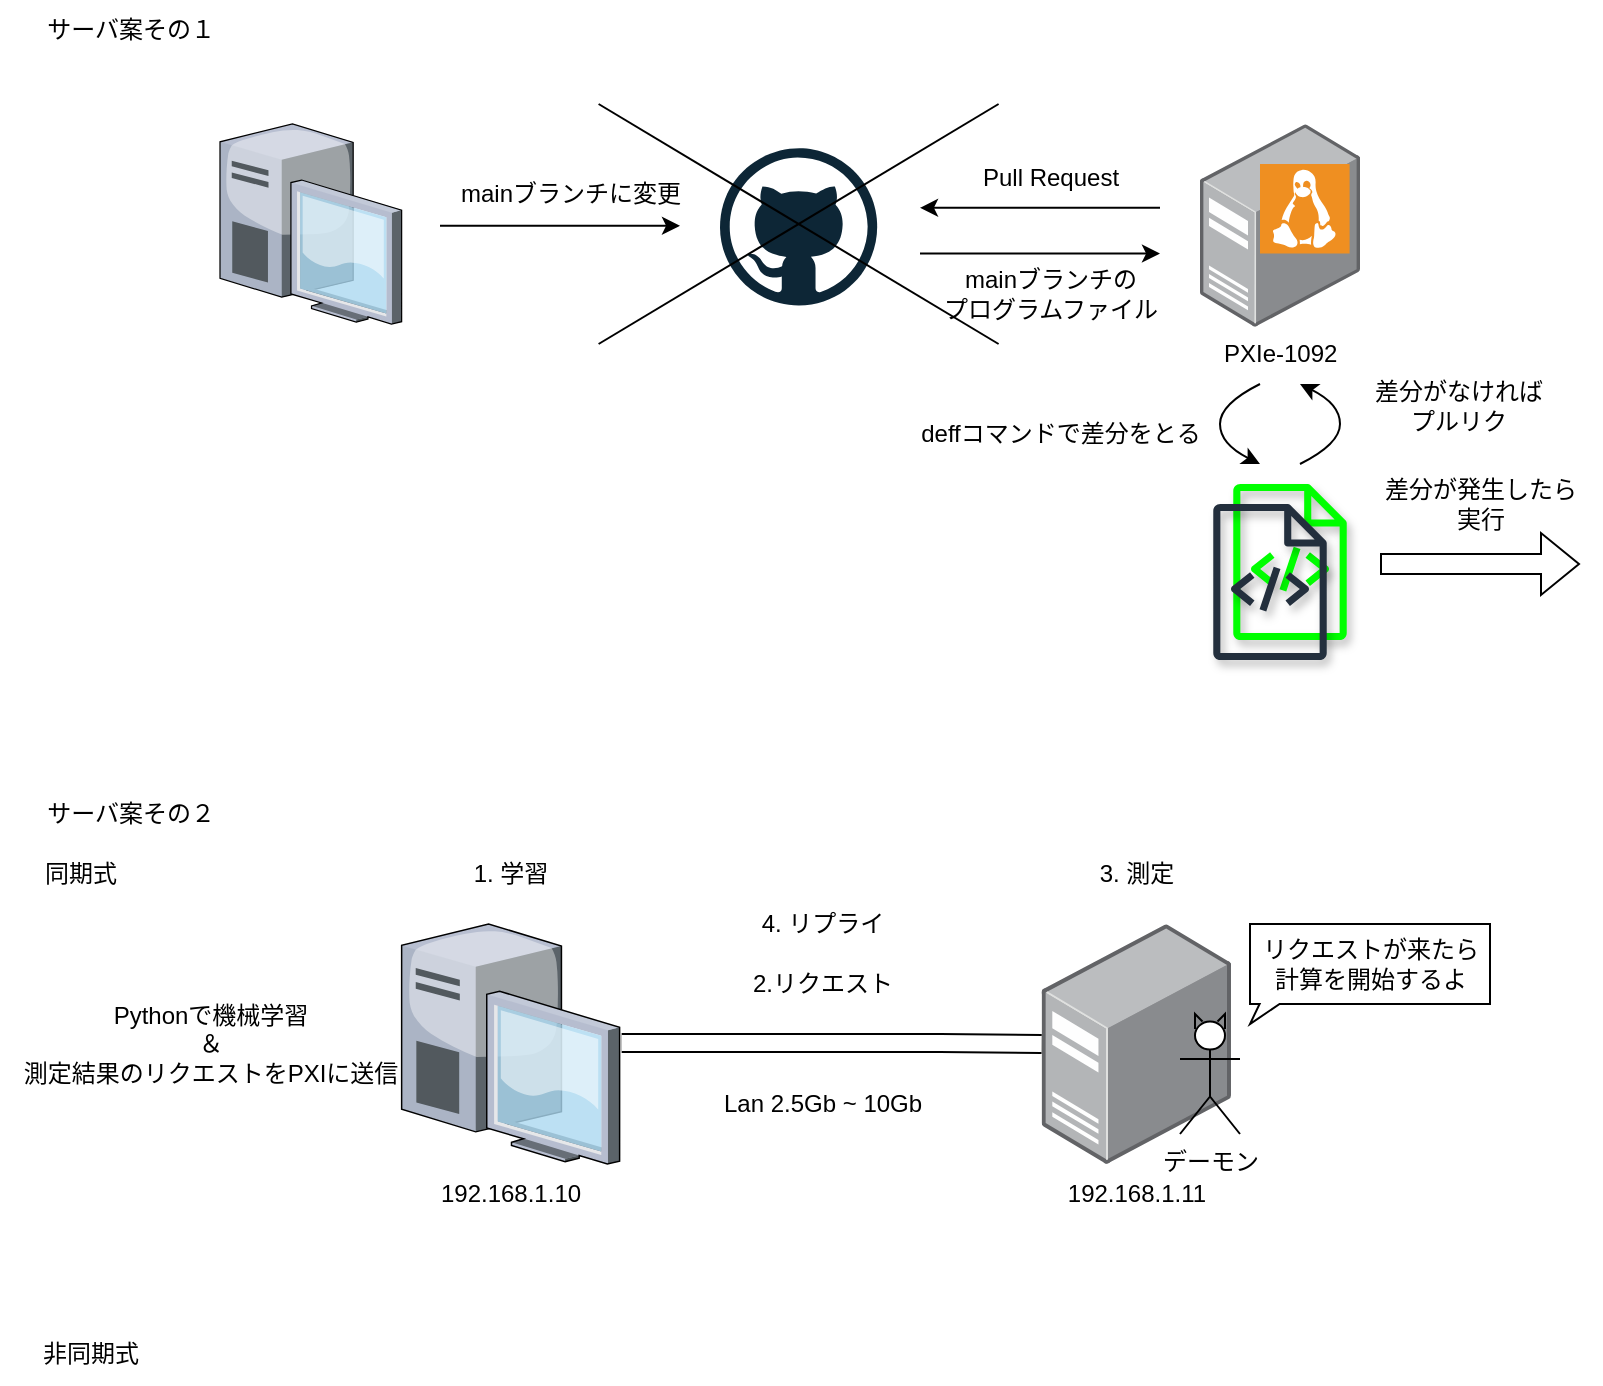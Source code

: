 <mxfile>
    <diagram name="ページ1" id="1OgIjAROzcmodnMJkckw">
        <mxGraphModel dx="920" dy="488" grid="1" gridSize="10" guides="1" tooltips="1" connect="1" arrows="1" fold="1" page="1" pageScale="1" pageWidth="827" pageHeight="1169" math="0" shadow="0">
            <root>
                <mxCell id="0"/>
                <mxCell id="1" parent="0"/>
                <mxCell id="JK-tl8sgJIDFh8ktRvZd-18" value="" style="shape=callout;whiteSpace=wrap;html=1;perimeter=calloutPerimeter;position2=0;size=10;position=0.04;base=10;" parent="1" vertex="1">
                    <mxGeometry x="625" y="480" width="120" height="50" as="geometry"/>
                </mxCell>
                <mxCell id="BhGo7pkNy7JxeLK_tNRa-1" value="" style="verticalLabelPosition=bottom;sketch=0;aspect=fixed;html=1;verticalAlign=top;strokeColor=none;align=center;outlineConnect=0;shape=mxgraph.citrix.desktop;" parent="1" vertex="1">
                    <mxGeometry x="110" y="80" width="90.82" height="100" as="geometry"/>
                </mxCell>
                <mxCell id="BhGo7pkNy7JxeLK_tNRa-2" value="" style="image;points=[];aspect=fixed;html=1;align=center;shadow=0;dashed=0;image=img/lib/allied_telesis/computer_and_terminals/Server_Desktop.svg;" parent="1" vertex="1">
                    <mxGeometry x="600" y="80" width="80" height="101.41" as="geometry"/>
                </mxCell>
                <mxCell id="BhGo7pkNy7JxeLK_tNRa-3" value="" style="shadow=0;dashed=0;html=1;strokeColor=none;fillColor=#EF8F21;labelPosition=center;verticalLabelPosition=bottom;verticalAlign=top;align=center;outlineConnect=0;shape=mxgraph.veeam.linux;" parent="1" vertex="1">
                    <mxGeometry x="630" y="100" width="44.8" height="44.8" as="geometry"/>
                </mxCell>
                <mxCell id="BhGo7pkNy7JxeLK_tNRa-5" value="PXIe-1092" style="text;whiteSpace=wrap;html=1;" parent="1" vertex="1">
                    <mxGeometry x="610" y="181.41" width="60" height="20" as="geometry"/>
                </mxCell>
                <mxCell id="BhGo7pkNy7JxeLK_tNRa-6" value="" style="dashed=0;outlineConnect=0;html=1;align=center;labelPosition=center;verticalLabelPosition=bottom;verticalAlign=top;shape=mxgraph.weblogos.github;aspect=fixed;" parent="1" vertex="1">
                    <mxGeometry x="360" y="92.11" width="78.59" height="78.59" as="geometry"/>
                </mxCell>
                <mxCell id="BhGo7pkNy7JxeLK_tNRa-7" value="" style="endArrow=classic;html=1;rounded=0;" parent="1" edge="1">
                    <mxGeometry width="50" height="50" relative="1" as="geometry">
                        <mxPoint x="220" y="130.9" as="sourcePoint"/>
                        <mxPoint x="340" y="130.9" as="targetPoint"/>
                    </mxGeometry>
                </mxCell>
                <mxCell id="BhGo7pkNy7JxeLK_tNRa-8" value="mainブランチに変更" style="text;html=1;align=center;verticalAlign=middle;resizable=0;points=[];autosize=1;strokeColor=none;fillColor=none;" parent="1" vertex="1">
                    <mxGeometry x="220" y="100" width="130" height="30" as="geometry"/>
                </mxCell>
                <mxCell id="BhGo7pkNy7JxeLK_tNRa-9" value="" style="endArrow=classic;html=1;rounded=0;" parent="1" edge="1">
                    <mxGeometry width="50" height="50" relative="1" as="geometry">
                        <mxPoint x="460" y="144.8" as="sourcePoint"/>
                        <mxPoint x="580" y="144.8" as="targetPoint"/>
                    </mxGeometry>
                </mxCell>
                <mxCell id="BhGo7pkNy7JxeLK_tNRa-10" value="" style="endArrow=classic;html=1;rounded=0;" parent="1" edge="1">
                    <mxGeometry width="50" height="50" relative="1" as="geometry">
                        <mxPoint x="580" y="121.9" as="sourcePoint"/>
                        <mxPoint x="460" y="121.9" as="targetPoint"/>
                    </mxGeometry>
                </mxCell>
                <mxCell id="BhGo7pkNy7JxeLK_tNRa-11" value="Pull Request" style="text;html=1;align=center;verticalAlign=middle;resizable=0;points=[];autosize=1;strokeColor=none;fillColor=none;" parent="1" vertex="1">
                    <mxGeometry x="480" y="92.11" width="90" height="30" as="geometry"/>
                </mxCell>
                <mxCell id="BhGo7pkNy7JxeLK_tNRa-12" value="mainブランチの&lt;br&gt;プログラムファイル" style="text;html=1;align=center;verticalAlign=middle;resizable=0;points=[];autosize=1;strokeColor=none;fillColor=none;" parent="1" vertex="1">
                    <mxGeometry x="460" y="144.8" width="130" height="40" as="geometry"/>
                </mxCell>
                <mxCell id="BhGo7pkNy7JxeLK_tNRa-13" value="deffコマンドで差分をとる" style="text;html=1;align=center;verticalAlign=middle;resizable=0;points=[];autosize=1;strokeColor=none;fillColor=none;" parent="1" vertex="1">
                    <mxGeometry x="450" y="220" width="160" height="30" as="geometry"/>
                </mxCell>
                <mxCell id="BhGo7pkNy7JxeLK_tNRa-15" value="" style="sketch=0;outlineConnect=0;dashed=0;verticalLabelPosition=bottom;verticalAlign=top;align=center;html=1;fontSize=12;fontStyle=0;aspect=fixed;pointerEvents=1;shape=mxgraph.aws4.source_code;fillColor=#00FF00;strokeColor=#B20000;fontColor=#ffffff;gradientColor=none;shadow=1;textShadow=1;" parent="1" vertex="1">
                    <mxGeometry x="616.5" y="260" width="57" height="78" as="geometry"/>
                </mxCell>
                <mxCell id="BhGo7pkNy7JxeLK_tNRa-14" value="" style="sketch=0;outlineConnect=0;fontColor=#232F3E;gradientColor=none;fillColor=#232F3D;strokeColor=none;dashed=0;verticalLabelPosition=bottom;verticalAlign=top;align=center;html=1;fontSize=12;fontStyle=0;aspect=fixed;pointerEvents=1;shape=mxgraph.aws4.source_code;shadow=1;textShadow=1;" parent="1" vertex="1">
                    <mxGeometry x="606.5" y="270" width="57" height="78" as="geometry"/>
                </mxCell>
                <mxCell id="BhGo7pkNy7JxeLK_tNRa-17" value="" style="shape=flexArrow;endArrow=classic;html=1;rounded=0;" parent="1" edge="1">
                    <mxGeometry width="50" height="50" relative="1" as="geometry">
                        <mxPoint x="690" y="300" as="sourcePoint"/>
                        <mxPoint x="790" y="300" as="targetPoint"/>
                    </mxGeometry>
                </mxCell>
                <mxCell id="BhGo7pkNy7JxeLK_tNRa-18" value="差分が発生したら&lt;br&gt;実行" style="text;html=1;align=center;verticalAlign=middle;resizable=0;points=[];autosize=1;strokeColor=none;fillColor=none;" parent="1" vertex="1">
                    <mxGeometry x="680" y="250" width="120" height="40" as="geometry"/>
                </mxCell>
                <mxCell id="BhGo7pkNy7JxeLK_tNRa-19" value="" style="curved=1;endArrow=classic;html=1;rounded=0;" parent="1" edge="1">
                    <mxGeometry width="50" height="50" relative="1" as="geometry">
                        <mxPoint x="630" y="210" as="sourcePoint"/>
                        <mxPoint x="630" y="250" as="targetPoint"/>
                        <Array as="points">
                            <mxPoint x="610" y="220"/>
                            <mxPoint x="610" y="240"/>
                        </Array>
                    </mxGeometry>
                </mxCell>
                <mxCell id="BhGo7pkNy7JxeLK_tNRa-20" value="" style="curved=1;endArrow=classic;html=1;rounded=0;" parent="1" edge="1">
                    <mxGeometry width="50" height="50" relative="1" as="geometry">
                        <mxPoint x="650" y="250" as="sourcePoint"/>
                        <mxPoint x="650" y="210" as="targetPoint"/>
                        <Array as="points">
                            <mxPoint x="670" y="240"/>
                            <mxPoint x="670" y="220"/>
                        </Array>
                    </mxGeometry>
                </mxCell>
                <mxCell id="BhGo7pkNy7JxeLK_tNRa-21" value="差分がなければ&lt;br&gt;プルリク" style="text;html=1;align=center;verticalAlign=middle;resizable=0;points=[];autosize=1;strokeColor=none;fillColor=none;" parent="1" vertex="1">
                    <mxGeometry x="673.5" y="201.41" width="110" height="40" as="geometry"/>
                </mxCell>
                <mxCell id="BhGo7pkNy7JxeLK_tNRa-22" value="サーバ案その１" style="text;html=1;align=center;verticalAlign=middle;resizable=0;points=[];autosize=1;strokeColor=none;fillColor=none;" parent="1" vertex="1">
                    <mxGeometry x="10" y="18" width="110" height="30" as="geometry"/>
                </mxCell>
                <mxCell id="BhGo7pkNy7JxeLK_tNRa-24" value="" style="endArrow=none;html=1;rounded=0;" parent="1" edge="1">
                    <mxGeometry width="50" height="50" relative="1" as="geometry">
                        <mxPoint x="299.3" y="190" as="sourcePoint"/>
                        <mxPoint x="499.3" y="70" as="targetPoint"/>
                    </mxGeometry>
                </mxCell>
                <mxCell id="BhGo7pkNy7JxeLK_tNRa-25" value="" style="endArrow=none;html=1;rounded=0;" parent="1" edge="1">
                    <mxGeometry width="50" height="50" relative="1" as="geometry">
                        <mxPoint x="499.3" y="190" as="sourcePoint"/>
                        <mxPoint x="299.3" y="70" as="targetPoint"/>
                    </mxGeometry>
                </mxCell>
                <mxCell id="JK-tl8sgJIDFh8ktRvZd-1" value="サーバ案その２" style="text;html=1;align=center;verticalAlign=middle;resizable=0;points=[];autosize=1;strokeColor=none;fillColor=none;" parent="1" vertex="1">
                    <mxGeometry x="10" y="410" width="110" height="30" as="geometry"/>
                </mxCell>
                <mxCell id="JK-tl8sgJIDFh8ktRvZd-2" value="" style="verticalLabelPosition=bottom;sketch=0;aspect=fixed;html=1;verticalAlign=top;strokeColor=none;align=center;outlineConnect=0;shape=mxgraph.citrix.desktop;" parent="1" vertex="1">
                    <mxGeometry x="200.82" y="480" width="108.99" height="120" as="geometry"/>
                </mxCell>
                <mxCell id="JK-tl8sgJIDFh8ktRvZd-3" value="" style="image;points=[];aspect=fixed;html=1;align=center;shadow=0;dashed=0;image=img/lib/allied_telesis/computer_and_terminals/Server_Desktop.svg;" parent="1" vertex="1">
                    <mxGeometry x="520.82" y="480" width="94.67" height="120" as="geometry"/>
                </mxCell>
                <mxCell id="JK-tl8sgJIDFh8ktRvZd-5" value="" style="shape=filledEdge;curved=0;rounded=0;fixDash=1;endArrow=none;strokeWidth=10;fillColor=#ffffff;edgeStyle=orthogonalEdgeStyle;html=1;" parent="1" edge="1">
                    <mxGeometry width="60" height="40" relative="1" as="geometry">
                        <mxPoint x="310.82" y="539.5" as="sourcePoint"/>
                        <mxPoint x="520.82" y="540" as="targetPoint"/>
                        <Array as="points">
                            <mxPoint x="470" y="540"/>
                            <mxPoint x="470" y="540"/>
                        </Array>
                    </mxGeometry>
                </mxCell>
                <mxCell id="JK-tl8sgJIDFh8ktRvZd-6" value="192.168.1.10" style="text;html=1;align=center;verticalAlign=middle;resizable=0;points=[];autosize=1;strokeColor=none;fillColor=none;" parent="1" vertex="1">
                    <mxGeometry x="210.31" y="600" width="90" height="30" as="geometry"/>
                </mxCell>
                <mxCell id="JK-tl8sgJIDFh8ktRvZd-7" value="192.168.1.11" style="text;html=1;align=center;verticalAlign=middle;resizable=0;points=[];autosize=1;strokeColor=none;fillColor=none;" parent="1" vertex="1">
                    <mxGeometry x="523.16" y="600" width="90" height="30" as="geometry"/>
                </mxCell>
                <mxCell id="JK-tl8sgJIDFh8ktRvZd-8" value="Lan 2.5Gb ~ 10Gb" style="text;html=1;align=center;verticalAlign=middle;resizable=0;points=[];autosize=1;strokeColor=none;fillColor=none;" parent="1" vertex="1">
                    <mxGeometry x="350.82" y="555" width="120" height="30" as="geometry"/>
                </mxCell>
                <mxCell id="JK-tl8sgJIDFh8ktRvZd-9" value="同期式" style="text;html=1;align=center;verticalAlign=middle;resizable=0;points=[];autosize=1;strokeColor=none;fillColor=none;" parent="1" vertex="1">
                    <mxGeometry x="10" y="440" width="60" height="30" as="geometry"/>
                </mxCell>
                <mxCell id="JK-tl8sgJIDFh8ktRvZd-10" value="非同期式" style="text;html=1;align=center;verticalAlign=middle;resizable=0;points=[];autosize=1;strokeColor=none;fillColor=none;" parent="1" vertex="1">
                    <mxGeometry x="10" y="680" width="70" height="30" as="geometry"/>
                </mxCell>
                <mxCell id="JK-tl8sgJIDFh8ktRvZd-12" value="リクエストが来たら&lt;div&gt;計算を開始するよ&lt;/div&gt;" style="text;html=1;align=center;verticalAlign=middle;resizable=0;points=[];autosize=1;strokeColor=none;fillColor=none;" parent="1" vertex="1">
                    <mxGeometry x="620" y="480" width="130" height="40" as="geometry"/>
                </mxCell>
                <mxCell id="JK-tl8sgJIDFh8ktRvZd-17" value="" style="group" parent="1" vertex="1" connectable="0">
                    <mxGeometry x="590" y="525" width="30" height="60" as="geometry"/>
                </mxCell>
                <mxCell id="JK-tl8sgJIDFh8ktRvZd-13" value="デーモン&lt;div&gt;&lt;br&gt;&lt;/div&gt;" style="shape=umlActor;verticalLabelPosition=bottom;verticalAlign=top;html=1;outlineConnect=0;" parent="JK-tl8sgJIDFh8ktRvZd-17" vertex="1">
                    <mxGeometry y="3.75" width="30" height="56.25" as="geometry"/>
                </mxCell>
                <mxCell id="JK-tl8sgJIDFh8ktRvZd-15" value="" style="endArrow=none;html=1;rounded=0;" parent="JK-tl8sgJIDFh8ktRvZd-17" edge="1">
                    <mxGeometry width="50" height="50" relative="1" as="geometry">
                        <mxPoint x="7.5" y="7.5" as="sourcePoint"/>
                        <mxPoint x="11.25" y="3.75" as="targetPoint"/>
                        <Array as="points">
                            <mxPoint x="7.5"/>
                        </Array>
                    </mxGeometry>
                </mxCell>
                <mxCell id="JK-tl8sgJIDFh8ktRvZd-16" value="" style="endArrow=none;html=1;rounded=0;" parent="JK-tl8sgJIDFh8ktRvZd-17" edge="1">
                    <mxGeometry width="50" height="50" relative="1" as="geometry">
                        <mxPoint x="18.75" y="3.75" as="sourcePoint"/>
                        <mxPoint x="22.5" y="7.5" as="targetPoint"/>
                        <Array as="points">
                            <mxPoint x="22.5"/>
                        </Array>
                    </mxGeometry>
                </mxCell>
                <mxCell id="JK-tl8sgJIDFh8ktRvZd-19" value="Pythonで機械学習&lt;br&gt;＆&lt;br&gt;測定結果のリクエストをPXIに送信" style="text;html=1;align=center;verticalAlign=middle;resizable=0;points=[];autosize=1;strokeColor=none;fillColor=none;" parent="1" vertex="1">
                    <mxGeometry x="0.31" y="510" width="210" height="60" as="geometry"/>
                </mxCell>
                <mxCell id="JK-tl8sgJIDFh8ktRvZd-20" value="1. 学習" style="text;html=1;align=center;verticalAlign=middle;resizable=0;points=[];autosize=1;strokeColor=none;fillColor=none;" parent="1" vertex="1">
                    <mxGeometry x="225.32" y="440" width="60" height="30" as="geometry"/>
                </mxCell>
                <mxCell id="JK-tl8sgJIDFh8ktRvZd-21" value="2.リクエスト" style="text;html=1;align=center;verticalAlign=middle;resizable=0;points=[];autosize=1;strokeColor=none;fillColor=none;" parent="1" vertex="1">
                    <mxGeometry x="365.82" y="495" width="90" height="30" as="geometry"/>
                </mxCell>
                <mxCell id="JK-tl8sgJIDFh8ktRvZd-22" value="3. 測定" style="text;html=1;align=center;verticalAlign=middle;resizable=0;points=[];autosize=1;strokeColor=none;fillColor=none;" parent="1" vertex="1">
                    <mxGeometry x="538.16" y="440" width="60" height="30" as="geometry"/>
                </mxCell>
                <mxCell id="JK-tl8sgJIDFh8ktRvZd-23" value="4. リプライ" style="text;html=1;align=center;verticalAlign=middle;resizable=0;points=[];autosize=1;strokeColor=none;fillColor=none;" parent="1" vertex="1">
                    <mxGeometry x="370.82" y="465" width="80" height="30" as="geometry"/>
                </mxCell>
            </root>
        </mxGraphModel>
    </diagram>
</mxfile>